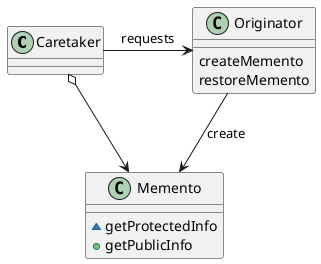 @startuml

class Caretaker
class Originator{
    {method} createMemento
    {method} restoreMemento
}
class Memento{
    {method} ~getProtectedInfo
    {method} +getPublicInfo
}

Caretaker -> Originator:requests
Originator --> Memento: create
Caretaker o-->Memento
@enduml